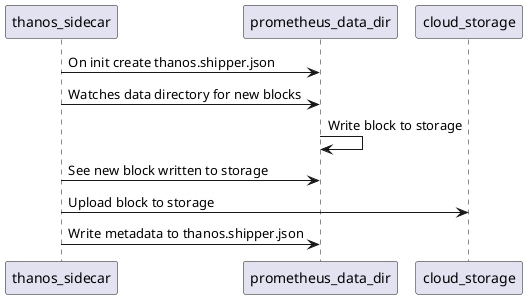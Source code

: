 @startuml
thanos_sidecar -> prometheus_data_dir: On init create thanos.shipper.json 
thanos_sidecar -> prometheus_data_dir: Watches data directory for new blocks
prometheus_data_dir -> prometheus_data_dir: Write block to storage
thanos_sidecar -> prometheus_data_dir: See new block written to storage
thanos_sidecar -> cloud_storage: Upload block to storage
thanos_sidecar -> prometheus_data_dir: Write metadata to thanos.shipper.json
@enduml